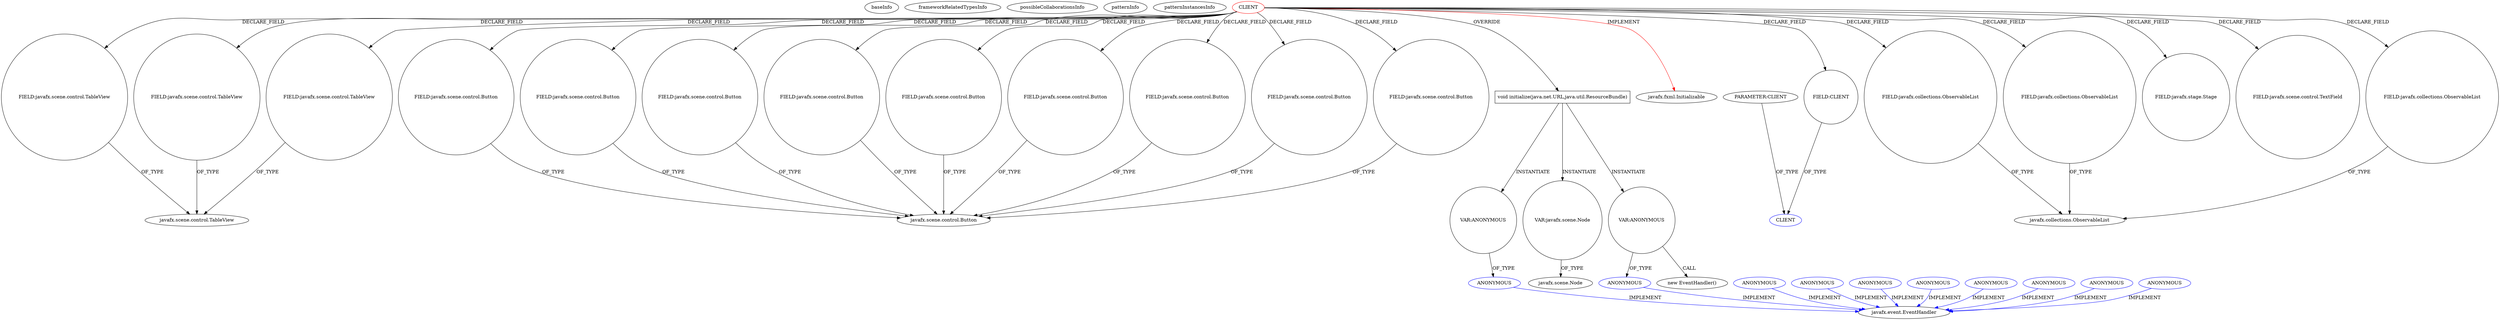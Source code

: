 digraph {
baseInfo[graphId=527,category="pattern",isAnonymous=false,possibleRelation=true]
frameworkRelatedTypesInfo[0="javafx.fxml.Initializable"]
possibleCollaborationsInfo[0="527~INSTANTIATION-OVERRIDING_METHOD_DECLARATION-~javafx.fxml.Initializable ~javafx.event.EventHandler ~false~true",1="527~INSTANTIATION-OVERRIDING_METHOD_DECLARATION-~javafx.fxml.Initializable ~javafx.event.EventHandler ~false~true"]
patternInfo[frequency=2.0,patternRootClient=0]
patternInstancesInfo[0="diogocs1-FPessoais~/diogocs1-FPessoais/FPessoais-master/FinancasPessoais/src/app/controllers/HomeController.java~HomeController~2490",1="bianconejo-CEFX~/bianconejo-CEFX/CEFX-master/src/cefx/CEPrincipalController.java~CEPrincipalController~2114"]
72[label="javafx.scene.control.TableView",vertexType="FRAMEWORK_CLASS_TYPE",isFrameworkType=false]
75[label="FIELD:javafx.scene.control.TableView",vertexType="FIELD_DECLARATION",isFrameworkType=false,shape=circle]
71[label="FIELD:javafx.scene.control.TableView",vertexType="FIELD_DECLARATION",isFrameworkType=false,shape=circle]
73[label="FIELD:javafx.scene.control.TableView",vertexType="FIELD_DECLARATION",isFrameworkType=false,shape=circle]
0[label="CLIENT",vertexType="ROOT_CLIENT_CLASS_DECLARATION",isFrameworkType=false,color=red]
51[label="FIELD:javafx.scene.control.Button",vertexType="FIELD_DECLARATION",isFrameworkType=false,shape=circle]
24[label="FIELD:javafx.scene.control.Button",vertexType="FIELD_DECLARATION",isFrameworkType=false,shape=circle]
26[label="FIELD:javafx.scene.control.Button",vertexType="FIELD_DECLARATION",isFrameworkType=false,shape=circle]
10[label="FIELD:javafx.scene.control.Button",vertexType="FIELD_DECLARATION",isFrameworkType=false,shape=circle]
61[label="FIELD:javafx.scene.control.Button",vertexType="FIELD_DECLARATION",isFrameworkType=false,shape=circle]
4[label="FIELD:javafx.scene.control.Button",vertexType="FIELD_DECLARATION",isFrameworkType=false,shape=circle]
8[label="FIELD:javafx.scene.control.Button",vertexType="FIELD_DECLARATION",isFrameworkType=false,shape=circle]
6[label="FIELD:javafx.scene.control.Button",vertexType="FIELD_DECLARATION",isFrameworkType=false,shape=circle]
12[label="FIELD:javafx.scene.control.Button",vertexType="FIELD_DECLARATION",isFrameworkType=false,shape=circle]
48[label="FIELD:CLIENT",vertexType="FIELD_DECLARATION",isFrameworkType=false,shape=circle]
1[label="javafx.fxml.Initializable",vertexType="FRAMEWORK_INTERFACE_TYPE",isFrameworkType=false]
81[label="void initialize(java.net.URL,java.util.ResourceBundle)",vertexType="OVERRIDING_METHOD_DECLARATION",isFrameworkType=false,shape=box]
46[label="FIELD:javafx.collections.ObservableList",vertexType="FIELD_DECLARATION",isFrameworkType=false,shape=circle]
43[label="javafx.collections.ObservableList",vertexType="FRAMEWORK_INTERFACE_TYPE",isFrameworkType=false]
42[label="FIELD:javafx.collections.ObservableList",vertexType="FIELD_DECLARATION",isFrameworkType=false,shape=circle]
44[label="FIELD:javafx.collections.ObservableList",vertexType="FIELD_DECLARATION",isFrameworkType=false,shape=circle]
57[label="FIELD:javafx.stage.Stage",vertexType="FIELD_DECLARATION",isFrameworkType=false,shape=circle]
5[label="javafx.scene.control.Button",vertexType="FRAMEWORK_CLASS_TYPE",isFrameworkType=false]
77[label="FIELD:javafx.scene.control.TextField",vertexType="FIELD_DECLARATION",isFrameworkType=false,shape=circle]
49[label="CLIENT",vertexType="REFERENCE_CLIENT_CLASS_DECLARATION",isFrameworkType=false,color=blue]
503[label="PARAMETER:CLIENT",vertexType="PARAMETER_DECLARATION",isFrameworkType=false]
124[label="VAR:javafx.scene.Node",vertexType="VARIABLE_EXPRESION",isFrameworkType=false,shape=circle]
126[label="javafx.scene.Node",vertexType="FRAMEWORK_CLASS_TYPE",isFrameworkType=false]
269[label="VAR:ANONYMOUS",vertexType="VARIABLE_EXPRESION",isFrameworkType=false,shape=circle]
270[label="ANONYMOUS",vertexType="REFERENCE_ANONYMOUS_DECLARATION",isFrameworkType=false,color=blue]
268[label="new EventHandler()",vertexType="CONSTRUCTOR_CALL",isFrameworkType=false]
133[label="javafx.event.EventHandler",vertexType="FRAMEWORK_INTERFACE_TYPE",isFrameworkType=false]
388[label="ANONYMOUS",vertexType="REFERENCE_ANONYMOUS_DECLARATION",isFrameworkType=false,color=blue]
298[label="ANONYMOUS",vertexType="REFERENCE_ANONYMOUS_DECLARATION",isFrameworkType=false,color=blue]
351[label="ANONYMOUS",vertexType="REFERENCE_ANONYMOUS_DECLARATION",isFrameworkType=false,color=blue]
204[label="ANONYMOUS",vertexType="REFERENCE_ANONYMOUS_DECLARATION",isFrameworkType=false,color=blue]
227[label="ANONYMOUS",vertexType="REFERENCE_ANONYMOUS_DECLARATION",isFrameworkType=false,color=blue]
166[label="ANONYMOUS",vertexType="REFERENCE_ANONYMOUS_DECLARATION",isFrameworkType=false,color=blue]
239[label="ANONYMOUS",vertexType="REFERENCE_ANONYMOUS_DECLARATION",isFrameworkType=false,color=blue]
132[label="ANONYMOUS",vertexType="REFERENCE_ANONYMOUS_DECLARATION",isFrameworkType=false,color=blue]
329[label="ANONYMOUS",vertexType="REFERENCE_ANONYMOUS_DECLARATION",isFrameworkType=false,color=blue]
165[label="VAR:ANONYMOUS",vertexType="VARIABLE_EXPRESION",isFrameworkType=false,shape=circle]
26->5[label="OF_TYPE"]
124->126[label="OF_TYPE"]
71->72[label="OF_TYPE"]
0->73[label="DECLARE_FIELD"]
388->133[label="IMPLEMENT",color=blue]
0->57[label="DECLARE_FIELD"]
6->5[label="OF_TYPE"]
0->81[label="OVERRIDE"]
81->165[label="INSTANTIATE"]
239->133[label="IMPLEMENT",color=blue]
269->268[label="CALL"]
81->124[label="INSTANTIATE"]
12->5[label="OF_TYPE"]
269->270[label="OF_TYPE"]
0->8[label="DECLARE_FIELD"]
81->269[label="INSTANTIATE"]
298->133[label="IMPLEMENT",color=blue]
75->72[label="OF_TYPE"]
0->10[label="DECLARE_FIELD"]
132->133[label="IMPLEMENT",color=blue]
503->49[label="OF_TYPE"]
351->133[label="IMPLEMENT",color=blue]
166->133[label="IMPLEMENT",color=blue]
204->133[label="IMPLEMENT",color=blue]
0->24[label="DECLARE_FIELD"]
0->12[label="DECLARE_FIELD"]
0->61[label="DECLARE_FIELD"]
10->5[label="OF_TYPE"]
44->43[label="OF_TYPE"]
0->71[label="DECLARE_FIELD"]
48->49[label="OF_TYPE"]
270->133[label="IMPLEMENT",color=blue]
0->1[label="IMPLEMENT",color=red]
51->5[label="OF_TYPE"]
42->43[label="OF_TYPE"]
165->166[label="OF_TYPE"]
0->4[label="DECLARE_FIELD"]
0->44[label="DECLARE_FIELD"]
0->51[label="DECLARE_FIELD"]
0->42[label="DECLARE_FIELD"]
227->133[label="IMPLEMENT",color=blue]
0->6[label="DECLARE_FIELD"]
0->26[label="DECLARE_FIELD"]
4->5[label="OF_TYPE"]
0->75[label="DECLARE_FIELD"]
0->77[label="DECLARE_FIELD"]
61->5[label="OF_TYPE"]
24->5[label="OF_TYPE"]
0->48[label="DECLARE_FIELD"]
73->72[label="OF_TYPE"]
329->133[label="IMPLEMENT",color=blue]
0->46[label="DECLARE_FIELD"]
46->43[label="OF_TYPE"]
8->5[label="OF_TYPE"]
}
